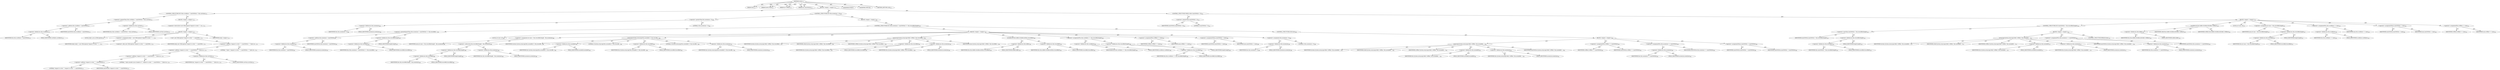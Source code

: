 digraph "write" {  
"111669149709" [label = <(METHOD,write)<SUB>271</SUB>> ]
"115964117002" [label = <(PARAM,this)<SUB>271</SUB>> ]
"115964117019" [label = <(PARAM,byte[] wBuf)<SUB>271</SUB>> ]
"115964117020" [label = <(PARAM,int wOffset)<SUB>271</SUB>> ]
"115964117021" [label = <(PARAM,int numToWrite)<SUB>271</SUB>> ]
"25769803800" [label = <(BLOCK,&lt;empty&gt;,&lt;empty&gt;)<SUB>271</SUB>> ]
"47244640265" [label = <(CONTROL_STRUCTURE,IF,if ((this.currBytes + numToWrite) &gt; this.currSize))<SUB>272</SUB>> ]
"30064771200" [label = <(&lt;operator&gt;.greaterThan,(this.currBytes + numToWrite) &gt; this.currSize)<SUB>272</SUB>> ]
"30064771201" [label = <(&lt;operator&gt;.addition,this.currBytes + numToWrite)<SUB>272</SUB>> ]
"30064771202" [label = <(&lt;operator&gt;.fieldAccess,this.currBytes)<SUB>272</SUB>> ]
"68719476770" [label = <(IDENTIFIER,this,this.currBytes + numToWrite)<SUB>272</SUB>> ]
"55834574896" [label = <(FIELD_IDENTIFIER,currBytes,currBytes)<SUB>272</SUB>> ]
"68719476858" [label = <(IDENTIFIER,numToWrite,this.currBytes + numToWrite)<SUB>272</SUB>> ]
"30064771203" [label = <(&lt;operator&gt;.fieldAccess,this.currSize)<SUB>272</SUB>> ]
"68719476771" [label = <(IDENTIFIER,this,(this.currBytes + numToWrite) &gt; this.currSize)<SUB>272</SUB>> ]
"55834574897" [label = <(FIELD_IDENTIFIER,currSize,currSize)<SUB>272</SUB>> ]
"25769803801" [label = <(BLOCK,&lt;empty&gt;,&lt;empty&gt;)<SUB>272</SUB>> ]
"30064771204" [label = <(&lt;operator&gt;.throw,throw new IOException(&quot;request to write '&quot; + nu...)<SUB>273</SUB>> ]
"25769803802" [label = <(BLOCK,&lt;empty&gt;,&lt;empty&gt;)<SUB>273</SUB>> ]
"94489280516" [label = <(LOCAL,$obj2: java.io.IOException)<SUB>273</SUB>> ]
"30064771205" [label = <(&lt;operator&gt;.assignment,$obj2 = new IOException(&quot;request to write '&quot; + ...)<SUB>273</SUB>> ]
"68719476859" [label = <(IDENTIFIER,$obj2,$obj2 = new IOException(&quot;request to write '&quot; + ...)<SUB>273</SUB>> ]
"30064771206" [label = <(&lt;operator&gt;.alloc,new IOException(&quot;request to write '&quot; + numToWri...)<SUB>273</SUB>> ]
"30064771207" [label = <(&lt;init&gt;,new IOException(&quot;request to write '&quot; + numToWri...)<SUB>273</SUB>> ]
"68719476860" [label = <(IDENTIFIER,$obj2,new IOException(&quot;request to write '&quot; + numToWri...)<SUB>273</SUB>> ]
"30064771208" [label = <(&lt;operator&gt;.addition,&quot;request to write '&quot; + numToWrite + &quot;' bytes ex...)<SUB>273</SUB>> ]
"30064771209" [label = <(&lt;operator&gt;.addition,&quot;request to write '&quot; + numToWrite + &quot;' bytes ex...)<SUB>273</SUB>> ]
"30064771210" [label = <(&lt;operator&gt;.addition,&quot;request to write '&quot; + numToWrite + &quot;' bytes ex...)<SUB>273</SUB>> ]
"30064771211" [label = <(&lt;operator&gt;.addition,&quot;request to write '&quot; + numToWrite)<SUB>273</SUB>> ]
"90194313236" [label = <(LITERAL,&quot;request to write '&quot;,&quot;request to write '&quot; + numToWrite)<SUB>273</SUB>> ]
"68719476861" [label = <(IDENTIFIER,numToWrite,&quot;request to write '&quot; + numToWrite)<SUB>273</SUB>> ]
"90194313237" [label = <(LITERAL,&quot;' bytes exceeds size in header of '&quot;,&quot;request to write '&quot; + numToWrite + &quot;' bytes ex...)<SUB>274</SUB>> ]
"30064771212" [label = <(&lt;operator&gt;.fieldAccess,this.currSize)<SUB>275</SUB>> ]
"68719476772" [label = <(IDENTIFIER,this,&quot;request to write '&quot; + numToWrite + &quot;' bytes ex...)<SUB>275</SUB>> ]
"55834574898" [label = <(FIELD_IDENTIFIER,currSize,currSize)<SUB>275</SUB>> ]
"90194313238" [label = <(LITERAL,&quot;' bytes&quot;,&quot;request to write '&quot; + numToWrite + &quot;' bytes ex...)<SUB>275</SUB>> ]
"68719476862" [label = <(IDENTIFIER,$obj2,&lt;empty&gt;)<SUB>273</SUB>> ]
"47244640266" [label = <(CONTROL_STRUCTURE,IF,if (this.assemLen &gt; 0))<SUB>286</SUB>> ]
"30064771213" [label = <(&lt;operator&gt;.greaterThan,this.assemLen &gt; 0)<SUB>286</SUB>> ]
"30064771214" [label = <(&lt;operator&gt;.fieldAccess,this.assemLen)<SUB>286</SUB>> ]
"68719476773" [label = <(IDENTIFIER,this,this.assemLen &gt; 0)<SUB>286</SUB>> ]
"55834574899" [label = <(FIELD_IDENTIFIER,assemLen,assemLen)<SUB>286</SUB>> ]
"90194313239" [label = <(LITERAL,0,this.assemLen &gt; 0)<SUB>286</SUB>> ]
"25769803803" [label = <(BLOCK,&lt;empty&gt;,&lt;empty&gt;)<SUB>286</SUB>> ]
"47244640267" [label = <(CONTROL_STRUCTURE,IF,if ((this.assemLen + numToWrite) &gt;= this.recordBuf.length))<SUB>287</SUB>> ]
"30064771215" [label = <(&lt;operator&gt;.greaterEqualsThan,(this.assemLen + numToWrite) &gt;= this.recordBuf....)<SUB>287</SUB>> ]
"30064771216" [label = <(&lt;operator&gt;.addition,this.assemLen + numToWrite)<SUB>287</SUB>> ]
"30064771217" [label = <(&lt;operator&gt;.fieldAccess,this.assemLen)<SUB>287</SUB>> ]
"68719476774" [label = <(IDENTIFIER,this,this.assemLen + numToWrite)<SUB>287</SUB>> ]
"55834574900" [label = <(FIELD_IDENTIFIER,assemLen,assemLen)<SUB>287</SUB>> ]
"68719476863" [label = <(IDENTIFIER,numToWrite,this.assemLen + numToWrite)<SUB>287</SUB>> ]
"30064771218" [label = <(&lt;operator&gt;.fieldAccess,this.recordBuf.length)<SUB>287</SUB>> ]
"30064771219" [label = <(&lt;operator&gt;.fieldAccess,this.recordBuf)<SUB>287</SUB>> ]
"68719476775" [label = <(IDENTIFIER,this,(this.assemLen + numToWrite) &gt;= this.recordBuf....)<SUB>287</SUB>> ]
"55834574901" [label = <(FIELD_IDENTIFIER,recordBuf,recordBuf)<SUB>287</SUB>> ]
"55834574902" [label = <(FIELD_IDENTIFIER,length,length)<SUB>287</SUB>> ]
"25769803804" [label = <(BLOCK,&lt;empty&gt;,&lt;empty&gt;)<SUB>287</SUB>> ]
"94489280517" [label = <(LOCAL,int aLen: int)<SUB>288</SUB>> ]
"30064771220" [label = <(&lt;operator&gt;.assignment,int aLen = this.recordBuf.length - this.assemLen)<SUB>288</SUB>> ]
"68719476864" [label = <(IDENTIFIER,aLen,int aLen = this.recordBuf.length - this.assemLen)<SUB>288</SUB>> ]
"30064771221" [label = <(&lt;operator&gt;.subtraction,this.recordBuf.length - this.assemLen)<SUB>288</SUB>> ]
"30064771222" [label = <(&lt;operator&gt;.fieldAccess,this.recordBuf.length)<SUB>288</SUB>> ]
"30064771223" [label = <(&lt;operator&gt;.fieldAccess,this.recordBuf)<SUB>288</SUB>> ]
"68719476776" [label = <(IDENTIFIER,this,this.recordBuf.length - this.assemLen)<SUB>288</SUB>> ]
"55834574903" [label = <(FIELD_IDENTIFIER,recordBuf,recordBuf)<SUB>288</SUB>> ]
"55834574904" [label = <(FIELD_IDENTIFIER,length,length)<SUB>288</SUB>> ]
"30064771224" [label = <(&lt;operator&gt;.fieldAccess,this.assemLen)<SUB>288</SUB>> ]
"68719476777" [label = <(IDENTIFIER,this,this.recordBuf.length - this.assemLen)<SUB>288</SUB>> ]
"55834574905" [label = <(FIELD_IDENTIFIER,assemLen,assemLen)<SUB>288</SUB>> ]
"30064771225" [label = <(arraycopy,System.arraycopy(this.assemBuf, 0, this.recordB...)<SUB>290</SUB>> ]
"68719476865" [label = <(IDENTIFIER,System,System.arraycopy(this.assemBuf, 0, this.recordB...)<SUB>290</SUB>> ]
"30064771226" [label = <(&lt;operator&gt;.fieldAccess,this.assemBuf)<SUB>290</SUB>> ]
"68719476778" [label = <(IDENTIFIER,this,System.arraycopy(this.assemBuf, 0, this.recordB...)<SUB>290</SUB>> ]
"55834574906" [label = <(FIELD_IDENTIFIER,assemBuf,assemBuf)<SUB>290</SUB>> ]
"90194313240" [label = <(LITERAL,0,System.arraycopy(this.assemBuf, 0, this.recordB...)<SUB>290</SUB>> ]
"30064771227" [label = <(&lt;operator&gt;.fieldAccess,this.recordBuf)<SUB>290</SUB>> ]
"68719476779" [label = <(IDENTIFIER,this,System.arraycopy(this.assemBuf, 0, this.recordB...)<SUB>290</SUB>> ]
"55834574907" [label = <(FIELD_IDENTIFIER,recordBuf,recordBuf)<SUB>290</SUB>> ]
"90194313241" [label = <(LITERAL,0,System.arraycopy(this.assemBuf, 0, this.recordB...)<SUB>290</SUB>> ]
"30064771228" [label = <(&lt;operator&gt;.fieldAccess,this.assemLen)<SUB>291</SUB>> ]
"68719476780" [label = <(IDENTIFIER,this,System.arraycopy(this.assemBuf, 0, this.recordB...)<SUB>291</SUB>> ]
"55834574908" [label = <(FIELD_IDENTIFIER,assemLen,assemLen)<SUB>291</SUB>> ]
"30064771229" [label = <(arraycopy,System.arraycopy(wBuf, wOffset, this.recordBuf,...)<SUB>292</SUB>> ]
"68719476866" [label = <(IDENTIFIER,System,System.arraycopy(wBuf, wOffset, this.recordBuf,...)<SUB>292</SUB>> ]
"68719476867" [label = <(IDENTIFIER,wBuf,System.arraycopy(wBuf, wOffset, this.recordBuf,...)<SUB>292</SUB>> ]
"68719476868" [label = <(IDENTIFIER,wOffset,System.arraycopy(wBuf, wOffset, this.recordBuf,...)<SUB>292</SUB>> ]
"30064771230" [label = <(&lt;operator&gt;.fieldAccess,this.recordBuf)<SUB>292</SUB>> ]
"68719476781" [label = <(IDENTIFIER,this,System.arraycopy(wBuf, wOffset, this.recordBuf,...)<SUB>292</SUB>> ]
"55834574909" [label = <(FIELD_IDENTIFIER,recordBuf,recordBuf)<SUB>292</SUB>> ]
"30064771231" [label = <(&lt;operator&gt;.fieldAccess,this.assemLen)<SUB>293</SUB>> ]
"68719476782" [label = <(IDENTIFIER,this,System.arraycopy(wBuf, wOffset, this.recordBuf,...)<SUB>293</SUB>> ]
"55834574910" [label = <(FIELD_IDENTIFIER,assemLen,assemLen)<SUB>293</SUB>> ]
"68719476869" [label = <(IDENTIFIER,aLen,System.arraycopy(wBuf, wOffset, this.recordBuf,...)<SUB>293</SUB>> ]
"30064771232" [label = <(writeRecord,this.buffer.writeRecord(this.recordBuf))<SUB>294</SUB>> ]
"30064771233" [label = <(&lt;operator&gt;.fieldAccess,this.buffer)<SUB>294</SUB>> ]
"68719476784" [label = <(IDENTIFIER,this,this.buffer.writeRecord(this.recordBuf))<SUB>294</SUB>> ]
"55834574911" [label = <(FIELD_IDENTIFIER,buffer,buffer)<SUB>294</SUB>> ]
"30064771234" [label = <(&lt;operator&gt;.fieldAccess,this.recordBuf)<SUB>294</SUB>> ]
"68719476783" [label = <(IDENTIFIER,this,this.buffer.writeRecord(this.recordBuf))<SUB>294</SUB>> ]
"55834574912" [label = <(FIELD_IDENTIFIER,recordBuf,recordBuf)<SUB>294</SUB>> ]
"30064771235" [label = <(&lt;operator&gt;.assignmentPlus,this.currBytes += this.recordBuf.length)<SUB>296</SUB>> ]
"30064771236" [label = <(&lt;operator&gt;.fieldAccess,this.currBytes)<SUB>296</SUB>> ]
"68719476785" [label = <(IDENTIFIER,this,this.currBytes += this.recordBuf.length)<SUB>296</SUB>> ]
"55834574913" [label = <(FIELD_IDENTIFIER,currBytes,currBytes)<SUB>296</SUB>> ]
"30064771237" [label = <(&lt;operator&gt;.fieldAccess,this.recordBuf.length)<SUB>296</SUB>> ]
"30064771238" [label = <(&lt;operator&gt;.fieldAccess,this.recordBuf)<SUB>296</SUB>> ]
"68719476786" [label = <(IDENTIFIER,this,this.currBytes += this.recordBuf.length)<SUB>296</SUB>> ]
"55834574914" [label = <(FIELD_IDENTIFIER,recordBuf,recordBuf)<SUB>296</SUB>> ]
"55834574915" [label = <(FIELD_IDENTIFIER,length,length)<SUB>296</SUB>> ]
"30064771239" [label = <(&lt;operator&gt;.assignmentPlus,wOffset += aLen)<SUB>297</SUB>> ]
"68719476870" [label = <(IDENTIFIER,wOffset,wOffset += aLen)<SUB>297</SUB>> ]
"68719476871" [label = <(IDENTIFIER,aLen,wOffset += aLen)<SUB>297</SUB>> ]
"30064771240" [label = <(&lt;operator&gt;.assignmentMinus,numToWrite -= aLen)<SUB>298</SUB>> ]
"68719476872" [label = <(IDENTIFIER,numToWrite,numToWrite -= aLen)<SUB>298</SUB>> ]
"68719476873" [label = <(IDENTIFIER,aLen,numToWrite -= aLen)<SUB>298</SUB>> ]
"30064771241" [label = <(&lt;operator&gt;.assignment,this.assemLen = 0)<SUB>299</SUB>> ]
"30064771242" [label = <(&lt;operator&gt;.fieldAccess,this.assemLen)<SUB>299</SUB>> ]
"68719476787" [label = <(IDENTIFIER,this,this.assemLen = 0)<SUB>299</SUB>> ]
"55834574916" [label = <(FIELD_IDENTIFIER,assemLen,assemLen)<SUB>299</SUB>> ]
"90194313242" [label = <(LITERAL,0,this.assemLen = 0)<SUB>299</SUB>> ]
"47244640268" [label = <(CONTROL_STRUCTURE,ELSE,else)<SUB>300</SUB>> ]
"25769803805" [label = <(BLOCK,&lt;empty&gt;,&lt;empty&gt;)<SUB>300</SUB>> ]
"30064771243" [label = <(arraycopy,System.arraycopy(wBuf, wOffset, this.assemBuf, ...)<SUB>301</SUB>> ]
"68719476874" [label = <(IDENTIFIER,System,System.arraycopy(wBuf, wOffset, this.assemBuf, ...)<SUB>301</SUB>> ]
"68719476875" [label = <(IDENTIFIER,wBuf,System.arraycopy(wBuf, wOffset, this.assemBuf, ...)<SUB>301</SUB>> ]
"68719476876" [label = <(IDENTIFIER,wOffset,System.arraycopy(wBuf, wOffset, this.assemBuf, ...)<SUB>301</SUB>> ]
"30064771244" [label = <(&lt;operator&gt;.fieldAccess,this.assemBuf)<SUB>301</SUB>> ]
"68719476788" [label = <(IDENTIFIER,this,System.arraycopy(wBuf, wOffset, this.assemBuf, ...)<SUB>301</SUB>> ]
"55834574917" [label = <(FIELD_IDENTIFIER,assemBuf,assemBuf)<SUB>301</SUB>> ]
"30064771245" [label = <(&lt;operator&gt;.fieldAccess,this.assemLen)<SUB>301</SUB>> ]
"68719476789" [label = <(IDENTIFIER,this,System.arraycopy(wBuf, wOffset, this.assemBuf, ...)<SUB>301</SUB>> ]
"55834574918" [label = <(FIELD_IDENTIFIER,assemLen,assemLen)<SUB>301</SUB>> ]
"68719476877" [label = <(IDENTIFIER,numToWrite,System.arraycopy(wBuf, wOffset, this.assemBuf, ...)<SUB>302</SUB>> ]
"30064771246" [label = <(&lt;operator&gt;.assignmentPlus,wOffset += numToWrite)<SUB>304</SUB>> ]
"68719476878" [label = <(IDENTIFIER,wOffset,wOffset += numToWrite)<SUB>304</SUB>> ]
"68719476879" [label = <(IDENTIFIER,numToWrite,wOffset += numToWrite)<SUB>304</SUB>> ]
"30064771247" [label = <(&lt;operator&gt;.assignmentPlus,this.assemLen += numToWrite)<SUB>305</SUB>> ]
"30064771248" [label = <(&lt;operator&gt;.fieldAccess,this.assemLen)<SUB>305</SUB>> ]
"68719476790" [label = <(IDENTIFIER,this,this.assemLen += numToWrite)<SUB>305</SUB>> ]
"55834574919" [label = <(FIELD_IDENTIFIER,assemLen,assemLen)<SUB>305</SUB>> ]
"68719476880" [label = <(IDENTIFIER,numToWrite,this.assemLen += numToWrite)<SUB>305</SUB>> ]
"30064771249" [label = <(&lt;operator&gt;.assignmentMinus,numToWrite -= numToWrite)<SUB>306</SUB>> ]
"68719476881" [label = <(IDENTIFIER,numToWrite,numToWrite -= numToWrite)<SUB>306</SUB>> ]
"68719476882" [label = <(IDENTIFIER,numToWrite,numToWrite -= numToWrite)<SUB>306</SUB>> ]
"47244640269" [label = <(CONTROL_STRUCTURE,WHILE,while (numToWrite &gt; 0))<SUB>315</SUB>> ]
"30064771250" [label = <(&lt;operator&gt;.greaterThan,numToWrite &gt; 0)<SUB>315</SUB>> ]
"68719476883" [label = <(IDENTIFIER,numToWrite,numToWrite &gt; 0)<SUB>315</SUB>> ]
"90194313243" [label = <(LITERAL,0,numToWrite &gt; 0)<SUB>315</SUB>> ]
"25769803806" [label = <(BLOCK,&lt;empty&gt;,&lt;empty&gt;)<SUB>315</SUB>> ]
"47244640270" [label = <(CONTROL_STRUCTURE,IF,if (numToWrite &lt; this.recordBuf.length))<SUB>316</SUB>> ]
"30064771251" [label = <(&lt;operator&gt;.lessThan,numToWrite &lt; this.recordBuf.length)<SUB>316</SUB>> ]
"68719476884" [label = <(IDENTIFIER,numToWrite,numToWrite &lt; this.recordBuf.length)<SUB>316</SUB>> ]
"30064771252" [label = <(&lt;operator&gt;.fieldAccess,this.recordBuf.length)<SUB>316</SUB>> ]
"30064771253" [label = <(&lt;operator&gt;.fieldAccess,this.recordBuf)<SUB>316</SUB>> ]
"68719476791" [label = <(IDENTIFIER,this,numToWrite &lt; this.recordBuf.length)<SUB>316</SUB>> ]
"55834574920" [label = <(FIELD_IDENTIFIER,recordBuf,recordBuf)<SUB>316</SUB>> ]
"55834574921" [label = <(FIELD_IDENTIFIER,length,length)<SUB>316</SUB>> ]
"25769803807" [label = <(BLOCK,&lt;empty&gt;,&lt;empty&gt;)<SUB>316</SUB>> ]
"30064771254" [label = <(arraycopy,System.arraycopy(wBuf, wOffset, this.assemBuf, ...)<SUB>317</SUB>> ]
"68719476885" [label = <(IDENTIFIER,System,System.arraycopy(wBuf, wOffset, this.assemBuf, ...)<SUB>317</SUB>> ]
"68719476886" [label = <(IDENTIFIER,wBuf,System.arraycopy(wBuf, wOffset, this.assemBuf, ...)<SUB>317</SUB>> ]
"68719476887" [label = <(IDENTIFIER,wOffset,System.arraycopy(wBuf, wOffset, this.assemBuf, ...)<SUB>317</SUB>> ]
"30064771255" [label = <(&lt;operator&gt;.fieldAccess,this.assemBuf)<SUB>317</SUB>> ]
"68719476792" [label = <(IDENTIFIER,this,System.arraycopy(wBuf, wOffset, this.assemBuf, ...)<SUB>317</SUB>> ]
"55834574922" [label = <(FIELD_IDENTIFIER,assemBuf,assemBuf)<SUB>317</SUB>> ]
"30064771256" [label = <(&lt;operator&gt;.fieldAccess,this.assemLen)<SUB>317</SUB>> ]
"68719476793" [label = <(IDENTIFIER,this,System.arraycopy(wBuf, wOffset, this.assemBuf, ...)<SUB>317</SUB>> ]
"55834574923" [label = <(FIELD_IDENTIFIER,assemLen,assemLen)<SUB>317</SUB>> ]
"68719476888" [label = <(IDENTIFIER,numToWrite,System.arraycopy(wBuf, wOffset, this.assemBuf, ...)<SUB>318</SUB>> ]
"30064771257" [label = <(&lt;operator&gt;.assignmentPlus,this.assemLen += numToWrite)<SUB>320</SUB>> ]
"30064771258" [label = <(&lt;operator&gt;.fieldAccess,this.assemLen)<SUB>320</SUB>> ]
"68719476794" [label = <(IDENTIFIER,this,this.assemLen += numToWrite)<SUB>320</SUB>> ]
"55834574924" [label = <(FIELD_IDENTIFIER,assemLen,assemLen)<SUB>320</SUB>> ]
"68719476889" [label = <(IDENTIFIER,numToWrite,this.assemLen += numToWrite)<SUB>320</SUB>> ]
"47244640271" [label = <(CONTROL_STRUCTURE,BREAK,break;)<SUB>322</SUB>> ]
"30064771259" [label = <(writeRecord,this.buffer.writeRecord(wBuf, wOffset))<SUB>325</SUB>> ]
"30064771260" [label = <(&lt;operator&gt;.fieldAccess,this.buffer)<SUB>325</SUB>> ]
"68719476795" [label = <(IDENTIFIER,this,this.buffer.writeRecord(wBuf, wOffset))<SUB>325</SUB>> ]
"55834574925" [label = <(FIELD_IDENTIFIER,buffer,buffer)<SUB>325</SUB>> ]
"68719476890" [label = <(IDENTIFIER,wBuf,this.buffer.writeRecord(wBuf, wOffset))<SUB>325</SUB>> ]
"68719476891" [label = <(IDENTIFIER,wOffset,this.buffer.writeRecord(wBuf, wOffset))<SUB>325</SUB>> ]
"94489280518" [label = <(LOCAL,int num: int)<SUB>327</SUB>> ]
"30064771261" [label = <(&lt;operator&gt;.assignment,int num = this.recordBuf.length)<SUB>327</SUB>> ]
"68719476892" [label = <(IDENTIFIER,num,int num = this.recordBuf.length)<SUB>327</SUB>> ]
"30064771262" [label = <(&lt;operator&gt;.fieldAccess,this.recordBuf.length)<SUB>327</SUB>> ]
"30064771263" [label = <(&lt;operator&gt;.fieldAccess,this.recordBuf)<SUB>327</SUB>> ]
"68719476796" [label = <(IDENTIFIER,this,int num = this.recordBuf.length)<SUB>327</SUB>> ]
"55834574926" [label = <(FIELD_IDENTIFIER,recordBuf,recordBuf)<SUB>327</SUB>> ]
"55834574927" [label = <(FIELD_IDENTIFIER,length,length)<SUB>327</SUB>> ]
"30064771264" [label = <(&lt;operator&gt;.assignmentPlus,this.currBytes += num)<SUB>329</SUB>> ]
"30064771265" [label = <(&lt;operator&gt;.fieldAccess,this.currBytes)<SUB>329</SUB>> ]
"68719476797" [label = <(IDENTIFIER,this,this.currBytes += num)<SUB>329</SUB>> ]
"55834574928" [label = <(FIELD_IDENTIFIER,currBytes,currBytes)<SUB>329</SUB>> ]
"68719476893" [label = <(IDENTIFIER,num,this.currBytes += num)<SUB>329</SUB>> ]
"30064771266" [label = <(&lt;operator&gt;.assignmentMinus,numToWrite -= num)<SUB>330</SUB>> ]
"68719476894" [label = <(IDENTIFIER,numToWrite,numToWrite -= num)<SUB>330</SUB>> ]
"68719476895" [label = <(IDENTIFIER,num,numToWrite -= num)<SUB>330</SUB>> ]
"30064771267" [label = <(&lt;operator&gt;.assignmentPlus,wOffset += num)<SUB>331</SUB>> ]
"68719476896" [label = <(IDENTIFIER,wOffset,wOffset += num)<SUB>331</SUB>> ]
"68719476897" [label = <(IDENTIFIER,num,wOffset += num)<SUB>331</SUB>> ]
"133143986217" [label = <(MODIFIER,PUBLIC)> ]
"133143986218" [label = <(MODIFIER,VIRTUAL)> ]
"128849018893" [label = <(METHOD_RETURN,void)<SUB>271</SUB>> ]
  "111669149709" -> "115964117002"  [ label = "AST: "] 
  "111669149709" -> "115964117019"  [ label = "AST: "] 
  "111669149709" -> "115964117020"  [ label = "AST: "] 
  "111669149709" -> "115964117021"  [ label = "AST: "] 
  "111669149709" -> "25769803800"  [ label = "AST: "] 
  "111669149709" -> "133143986217"  [ label = "AST: "] 
  "111669149709" -> "133143986218"  [ label = "AST: "] 
  "111669149709" -> "128849018893"  [ label = "AST: "] 
  "25769803800" -> "47244640265"  [ label = "AST: "] 
  "25769803800" -> "47244640266"  [ label = "AST: "] 
  "25769803800" -> "47244640269"  [ label = "AST: "] 
  "47244640265" -> "30064771200"  [ label = "AST: "] 
  "47244640265" -> "25769803801"  [ label = "AST: "] 
  "30064771200" -> "30064771201"  [ label = "AST: "] 
  "30064771200" -> "30064771203"  [ label = "AST: "] 
  "30064771201" -> "30064771202"  [ label = "AST: "] 
  "30064771201" -> "68719476858"  [ label = "AST: "] 
  "30064771202" -> "68719476770"  [ label = "AST: "] 
  "30064771202" -> "55834574896"  [ label = "AST: "] 
  "30064771203" -> "68719476771"  [ label = "AST: "] 
  "30064771203" -> "55834574897"  [ label = "AST: "] 
  "25769803801" -> "30064771204"  [ label = "AST: "] 
  "30064771204" -> "25769803802"  [ label = "AST: "] 
  "25769803802" -> "94489280516"  [ label = "AST: "] 
  "25769803802" -> "30064771205"  [ label = "AST: "] 
  "25769803802" -> "30064771207"  [ label = "AST: "] 
  "25769803802" -> "68719476862"  [ label = "AST: "] 
  "30064771205" -> "68719476859"  [ label = "AST: "] 
  "30064771205" -> "30064771206"  [ label = "AST: "] 
  "30064771207" -> "68719476860"  [ label = "AST: "] 
  "30064771207" -> "30064771208"  [ label = "AST: "] 
  "30064771208" -> "30064771209"  [ label = "AST: "] 
  "30064771208" -> "90194313238"  [ label = "AST: "] 
  "30064771209" -> "30064771210"  [ label = "AST: "] 
  "30064771209" -> "30064771212"  [ label = "AST: "] 
  "30064771210" -> "30064771211"  [ label = "AST: "] 
  "30064771210" -> "90194313237"  [ label = "AST: "] 
  "30064771211" -> "90194313236"  [ label = "AST: "] 
  "30064771211" -> "68719476861"  [ label = "AST: "] 
  "30064771212" -> "68719476772"  [ label = "AST: "] 
  "30064771212" -> "55834574898"  [ label = "AST: "] 
  "47244640266" -> "30064771213"  [ label = "AST: "] 
  "47244640266" -> "25769803803"  [ label = "AST: "] 
  "30064771213" -> "30064771214"  [ label = "AST: "] 
  "30064771213" -> "90194313239"  [ label = "AST: "] 
  "30064771214" -> "68719476773"  [ label = "AST: "] 
  "30064771214" -> "55834574899"  [ label = "AST: "] 
  "25769803803" -> "47244640267"  [ label = "AST: "] 
  "47244640267" -> "30064771215"  [ label = "AST: "] 
  "47244640267" -> "25769803804"  [ label = "AST: "] 
  "47244640267" -> "47244640268"  [ label = "AST: "] 
  "30064771215" -> "30064771216"  [ label = "AST: "] 
  "30064771215" -> "30064771218"  [ label = "AST: "] 
  "30064771216" -> "30064771217"  [ label = "AST: "] 
  "30064771216" -> "68719476863"  [ label = "AST: "] 
  "30064771217" -> "68719476774"  [ label = "AST: "] 
  "30064771217" -> "55834574900"  [ label = "AST: "] 
  "30064771218" -> "30064771219"  [ label = "AST: "] 
  "30064771218" -> "55834574902"  [ label = "AST: "] 
  "30064771219" -> "68719476775"  [ label = "AST: "] 
  "30064771219" -> "55834574901"  [ label = "AST: "] 
  "25769803804" -> "94489280517"  [ label = "AST: "] 
  "25769803804" -> "30064771220"  [ label = "AST: "] 
  "25769803804" -> "30064771225"  [ label = "AST: "] 
  "25769803804" -> "30064771229"  [ label = "AST: "] 
  "25769803804" -> "30064771232"  [ label = "AST: "] 
  "25769803804" -> "30064771235"  [ label = "AST: "] 
  "25769803804" -> "30064771239"  [ label = "AST: "] 
  "25769803804" -> "30064771240"  [ label = "AST: "] 
  "25769803804" -> "30064771241"  [ label = "AST: "] 
  "30064771220" -> "68719476864"  [ label = "AST: "] 
  "30064771220" -> "30064771221"  [ label = "AST: "] 
  "30064771221" -> "30064771222"  [ label = "AST: "] 
  "30064771221" -> "30064771224"  [ label = "AST: "] 
  "30064771222" -> "30064771223"  [ label = "AST: "] 
  "30064771222" -> "55834574904"  [ label = "AST: "] 
  "30064771223" -> "68719476776"  [ label = "AST: "] 
  "30064771223" -> "55834574903"  [ label = "AST: "] 
  "30064771224" -> "68719476777"  [ label = "AST: "] 
  "30064771224" -> "55834574905"  [ label = "AST: "] 
  "30064771225" -> "68719476865"  [ label = "AST: "] 
  "30064771225" -> "30064771226"  [ label = "AST: "] 
  "30064771225" -> "90194313240"  [ label = "AST: "] 
  "30064771225" -> "30064771227"  [ label = "AST: "] 
  "30064771225" -> "90194313241"  [ label = "AST: "] 
  "30064771225" -> "30064771228"  [ label = "AST: "] 
  "30064771226" -> "68719476778"  [ label = "AST: "] 
  "30064771226" -> "55834574906"  [ label = "AST: "] 
  "30064771227" -> "68719476779"  [ label = "AST: "] 
  "30064771227" -> "55834574907"  [ label = "AST: "] 
  "30064771228" -> "68719476780"  [ label = "AST: "] 
  "30064771228" -> "55834574908"  [ label = "AST: "] 
  "30064771229" -> "68719476866"  [ label = "AST: "] 
  "30064771229" -> "68719476867"  [ label = "AST: "] 
  "30064771229" -> "68719476868"  [ label = "AST: "] 
  "30064771229" -> "30064771230"  [ label = "AST: "] 
  "30064771229" -> "30064771231"  [ label = "AST: "] 
  "30064771229" -> "68719476869"  [ label = "AST: "] 
  "30064771230" -> "68719476781"  [ label = "AST: "] 
  "30064771230" -> "55834574909"  [ label = "AST: "] 
  "30064771231" -> "68719476782"  [ label = "AST: "] 
  "30064771231" -> "55834574910"  [ label = "AST: "] 
  "30064771232" -> "30064771233"  [ label = "AST: "] 
  "30064771232" -> "30064771234"  [ label = "AST: "] 
  "30064771233" -> "68719476784"  [ label = "AST: "] 
  "30064771233" -> "55834574911"  [ label = "AST: "] 
  "30064771234" -> "68719476783"  [ label = "AST: "] 
  "30064771234" -> "55834574912"  [ label = "AST: "] 
  "30064771235" -> "30064771236"  [ label = "AST: "] 
  "30064771235" -> "30064771237"  [ label = "AST: "] 
  "30064771236" -> "68719476785"  [ label = "AST: "] 
  "30064771236" -> "55834574913"  [ label = "AST: "] 
  "30064771237" -> "30064771238"  [ label = "AST: "] 
  "30064771237" -> "55834574915"  [ label = "AST: "] 
  "30064771238" -> "68719476786"  [ label = "AST: "] 
  "30064771238" -> "55834574914"  [ label = "AST: "] 
  "30064771239" -> "68719476870"  [ label = "AST: "] 
  "30064771239" -> "68719476871"  [ label = "AST: "] 
  "30064771240" -> "68719476872"  [ label = "AST: "] 
  "30064771240" -> "68719476873"  [ label = "AST: "] 
  "30064771241" -> "30064771242"  [ label = "AST: "] 
  "30064771241" -> "90194313242"  [ label = "AST: "] 
  "30064771242" -> "68719476787"  [ label = "AST: "] 
  "30064771242" -> "55834574916"  [ label = "AST: "] 
  "47244640268" -> "25769803805"  [ label = "AST: "] 
  "25769803805" -> "30064771243"  [ label = "AST: "] 
  "25769803805" -> "30064771246"  [ label = "AST: "] 
  "25769803805" -> "30064771247"  [ label = "AST: "] 
  "25769803805" -> "30064771249"  [ label = "AST: "] 
  "30064771243" -> "68719476874"  [ label = "AST: "] 
  "30064771243" -> "68719476875"  [ label = "AST: "] 
  "30064771243" -> "68719476876"  [ label = "AST: "] 
  "30064771243" -> "30064771244"  [ label = "AST: "] 
  "30064771243" -> "30064771245"  [ label = "AST: "] 
  "30064771243" -> "68719476877"  [ label = "AST: "] 
  "30064771244" -> "68719476788"  [ label = "AST: "] 
  "30064771244" -> "55834574917"  [ label = "AST: "] 
  "30064771245" -> "68719476789"  [ label = "AST: "] 
  "30064771245" -> "55834574918"  [ label = "AST: "] 
  "30064771246" -> "68719476878"  [ label = "AST: "] 
  "30064771246" -> "68719476879"  [ label = "AST: "] 
  "30064771247" -> "30064771248"  [ label = "AST: "] 
  "30064771247" -> "68719476880"  [ label = "AST: "] 
  "30064771248" -> "68719476790"  [ label = "AST: "] 
  "30064771248" -> "55834574919"  [ label = "AST: "] 
  "30064771249" -> "68719476881"  [ label = "AST: "] 
  "30064771249" -> "68719476882"  [ label = "AST: "] 
  "47244640269" -> "30064771250"  [ label = "AST: "] 
  "47244640269" -> "25769803806"  [ label = "AST: "] 
  "30064771250" -> "68719476883"  [ label = "AST: "] 
  "30064771250" -> "90194313243"  [ label = "AST: "] 
  "25769803806" -> "47244640270"  [ label = "AST: "] 
  "25769803806" -> "30064771259"  [ label = "AST: "] 
  "25769803806" -> "94489280518"  [ label = "AST: "] 
  "25769803806" -> "30064771261"  [ label = "AST: "] 
  "25769803806" -> "30064771264"  [ label = "AST: "] 
  "25769803806" -> "30064771266"  [ label = "AST: "] 
  "25769803806" -> "30064771267"  [ label = "AST: "] 
  "47244640270" -> "30064771251"  [ label = "AST: "] 
  "47244640270" -> "25769803807"  [ label = "AST: "] 
  "30064771251" -> "68719476884"  [ label = "AST: "] 
  "30064771251" -> "30064771252"  [ label = "AST: "] 
  "30064771252" -> "30064771253"  [ label = "AST: "] 
  "30064771252" -> "55834574921"  [ label = "AST: "] 
  "30064771253" -> "68719476791"  [ label = "AST: "] 
  "30064771253" -> "55834574920"  [ label = "AST: "] 
  "25769803807" -> "30064771254"  [ label = "AST: "] 
  "25769803807" -> "30064771257"  [ label = "AST: "] 
  "25769803807" -> "47244640271"  [ label = "AST: "] 
  "30064771254" -> "68719476885"  [ label = "AST: "] 
  "30064771254" -> "68719476886"  [ label = "AST: "] 
  "30064771254" -> "68719476887"  [ label = "AST: "] 
  "30064771254" -> "30064771255"  [ label = "AST: "] 
  "30064771254" -> "30064771256"  [ label = "AST: "] 
  "30064771254" -> "68719476888"  [ label = "AST: "] 
  "30064771255" -> "68719476792"  [ label = "AST: "] 
  "30064771255" -> "55834574922"  [ label = "AST: "] 
  "30064771256" -> "68719476793"  [ label = "AST: "] 
  "30064771256" -> "55834574923"  [ label = "AST: "] 
  "30064771257" -> "30064771258"  [ label = "AST: "] 
  "30064771257" -> "68719476889"  [ label = "AST: "] 
  "30064771258" -> "68719476794"  [ label = "AST: "] 
  "30064771258" -> "55834574924"  [ label = "AST: "] 
  "30064771259" -> "30064771260"  [ label = "AST: "] 
  "30064771259" -> "68719476890"  [ label = "AST: "] 
  "30064771259" -> "68719476891"  [ label = "AST: "] 
  "30064771260" -> "68719476795"  [ label = "AST: "] 
  "30064771260" -> "55834574925"  [ label = "AST: "] 
  "30064771261" -> "68719476892"  [ label = "AST: "] 
  "30064771261" -> "30064771262"  [ label = "AST: "] 
  "30064771262" -> "30064771263"  [ label = "AST: "] 
  "30064771262" -> "55834574927"  [ label = "AST: "] 
  "30064771263" -> "68719476796"  [ label = "AST: "] 
  "30064771263" -> "55834574926"  [ label = "AST: "] 
  "30064771264" -> "30064771265"  [ label = "AST: "] 
  "30064771264" -> "68719476893"  [ label = "AST: "] 
  "30064771265" -> "68719476797"  [ label = "AST: "] 
  "30064771265" -> "55834574928"  [ label = "AST: "] 
  "30064771266" -> "68719476894"  [ label = "AST: "] 
  "30064771266" -> "68719476895"  [ label = "AST: "] 
  "30064771267" -> "68719476896"  [ label = "AST: "] 
  "30064771267" -> "68719476897"  [ label = "AST: "] 
  "111669149709" -> "115964117002"  [ label = "DDG: "] 
  "111669149709" -> "115964117019"  [ label = "DDG: "] 
  "111669149709" -> "115964117020"  [ label = "DDG: "] 
  "111669149709" -> "115964117021"  [ label = "DDG: "] 
}
